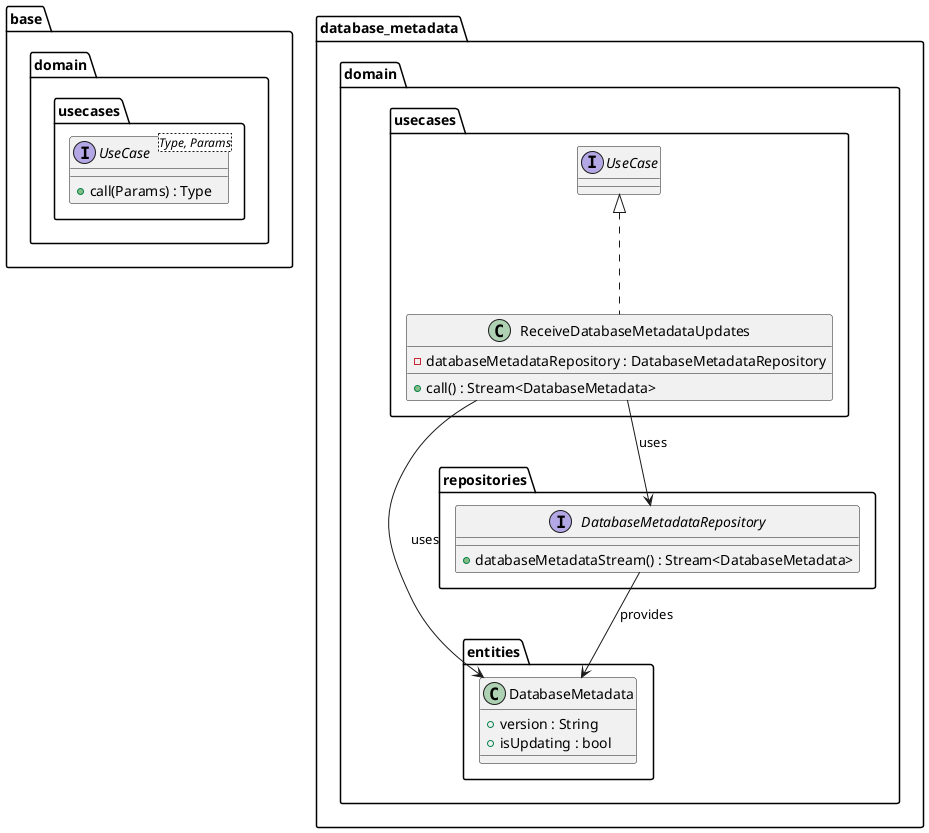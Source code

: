 @startuml metadata_domain_class_diagram

package base.domain.usecases {
    interface UseCase<Type, Params> {
        + call(Params) : Type
    }
}

package database_metadata.domain {
    package entities {
        class DatabaseMetadata {
            + version : String
            + isUpdating : bool
        }
    }

    package repositories {
        interface DatabaseMetadataRepository {
            + databaseMetadataStream() : Stream<DatabaseMetadata>
        }
    }

    package usecases {
        class ReceiveDatabaseMetadataUpdates implements UseCase{
            - databaseMetadataRepository : DatabaseMetadataRepository
            + call() : Stream<DatabaseMetadata>
        }
    }

}

ReceiveDatabaseMetadataUpdates --> DatabaseMetadataRepository : uses
DatabaseMetadataRepository --> DatabaseMetadata : provides
ReceiveDatabaseMetadataUpdates --> DatabaseMetadata : uses



@enduml
